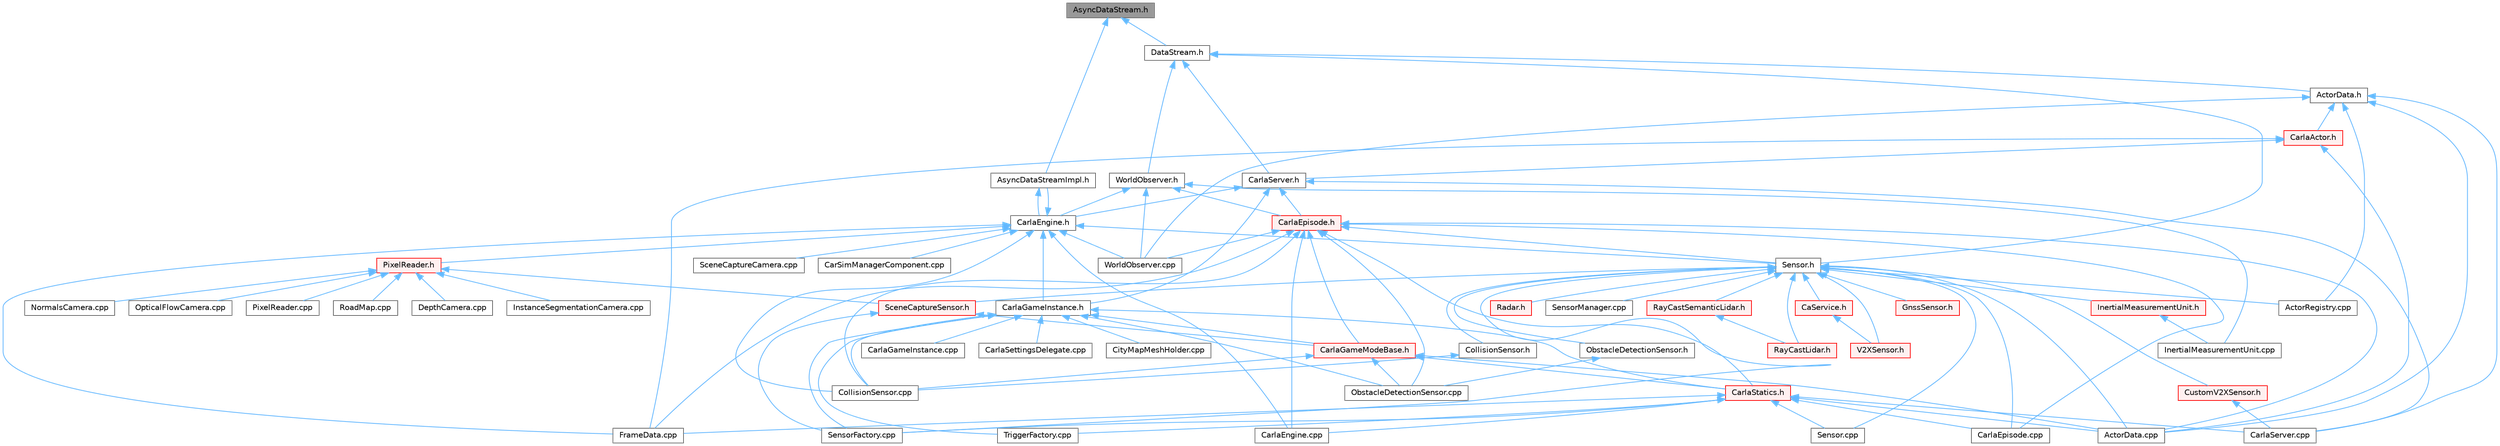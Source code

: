 digraph "AsyncDataStream.h"
{
 // INTERACTIVE_SVG=YES
 // LATEX_PDF_SIZE
  bgcolor="transparent";
  edge [fontname=Helvetica,fontsize=10,labelfontname=Helvetica,labelfontsize=10];
  node [fontname=Helvetica,fontsize=10,shape=box,height=0.2,width=0.4];
  Node1 [id="Node000001",label="AsyncDataStream.h",height=0.2,width=0.4,color="gray40", fillcolor="grey60", style="filled", fontcolor="black",tooltip=" "];
  Node1 -> Node2 [id="edge1_Node000001_Node000002",dir="back",color="steelblue1",style="solid",tooltip=" "];
  Node2 [id="Node000002",label="AsyncDataStreamImpl.h",height=0.2,width=0.4,color="grey40", fillcolor="white", style="filled",URL="$d0/d17/AsyncDataStreamImpl_8h.html",tooltip=" "];
  Node2 -> Node3 [id="edge2_Node000002_Node000003",dir="back",color="steelblue1",style="solid",tooltip=" "];
  Node3 [id="Node000003",label="CarlaEngine.h",height=0.2,width=0.4,color="grey40", fillcolor="white", style="filled",URL="$d0/d11/CarlaEngine_8h.html",tooltip=" "];
  Node3 -> Node2 [id="edge3_Node000003_Node000002",dir="back",color="steelblue1",style="solid",tooltip=" "];
  Node3 -> Node4 [id="edge4_Node000003_Node000004",dir="back",color="steelblue1",style="solid",tooltip=" "];
  Node4 [id="Node000004",label="CarSimManagerComponent.cpp",height=0.2,width=0.4,color="grey40", fillcolor="white", style="filled",URL="$d2/d56/CarSimManagerComponent_8cpp.html",tooltip=" "];
  Node3 -> Node5 [id="edge5_Node000003_Node000005",dir="back",color="steelblue1",style="solid",tooltip=" "];
  Node5 [id="Node000005",label="CarlaEngine.cpp",height=0.2,width=0.4,color="grey40", fillcolor="white", style="filled",URL="$d6/da1/CarlaEngine_8cpp.html",tooltip=" "];
  Node3 -> Node6 [id="edge6_Node000003_Node000006",dir="back",color="steelblue1",style="solid",tooltip=" "];
  Node6 [id="Node000006",label="CarlaGameInstance.h",height=0.2,width=0.4,color="grey40", fillcolor="white", style="filled",URL="$d2/dba/CarlaGameInstance_8h.html",tooltip=" "];
  Node6 -> Node7 [id="edge7_Node000006_Node000007",dir="back",color="steelblue1",style="solid",tooltip=" "];
  Node7 [id="Node000007",label="CarlaGameInstance.cpp",height=0.2,width=0.4,color="grey40", fillcolor="white", style="filled",URL="$d0/d19/CarlaGameInstance_8cpp.html",tooltip=" "];
  Node6 -> Node8 [id="edge8_Node000006_Node000008",dir="back",color="steelblue1",style="solid",tooltip=" "];
  Node8 [id="Node000008",label="CarlaGameModeBase.h",height=0.2,width=0.4,color="red", fillcolor="#FFF0F0", style="filled",URL="$d3/d49/CarlaGameModeBase_8h.html",tooltip=" "];
  Node8 -> Node9 [id="edge9_Node000008_Node000009",dir="back",color="steelblue1",style="solid",tooltip=" "];
  Node9 [id="Node000009",label="ActorData.cpp",height=0.2,width=0.4,color="grey40", fillcolor="white", style="filled",URL="$da/d7f/ActorData_8cpp.html",tooltip=" "];
  Node8 -> Node11 [id="edge10_Node000008_Node000011",dir="back",color="steelblue1",style="solid",tooltip=" "];
  Node11 [id="Node000011",label="CarlaStatics.h",height=0.2,width=0.4,color="red", fillcolor="#FFF0F0", style="filled",URL="$d9/dc8/CarlaStatics_8h.html",tooltip=" "];
  Node11 -> Node9 [id="edge11_Node000011_Node000009",dir="back",color="steelblue1",style="solid",tooltip=" "];
  Node11 -> Node5 [id="edge12_Node000011_Node000005",dir="back",color="steelblue1",style="solid",tooltip=" "];
  Node11 -> Node14 [id="edge13_Node000011_Node000014",dir="back",color="steelblue1",style="solid",tooltip=" "];
  Node14 [id="Node000014",label="CarlaEpisode.cpp",height=0.2,width=0.4,color="grey40", fillcolor="white", style="filled",URL="$d6/dd9/CarlaEpisode_8cpp.html",tooltip=" "];
  Node11 -> Node17 [id="edge14_Node000011_Node000017",dir="back",color="steelblue1",style="solid",tooltip=" "];
  Node17 [id="Node000017",label="CarlaServer.cpp",height=0.2,width=0.4,color="grey40", fillcolor="white", style="filled",URL="$db/d6c/CarlaServer_8cpp.html",tooltip=" "];
  Node11 -> Node22 [id="edge15_Node000011_Node000022",dir="back",color="steelblue1",style="solid",tooltip=" "];
  Node22 [id="Node000022",label="FrameData.cpp",height=0.2,width=0.4,color="grey40", fillcolor="white", style="filled",URL="$df/d8a/FrameData_8cpp.html",tooltip=" "];
  Node11 -> Node29 [id="edge16_Node000011_Node000029",dir="back",color="steelblue1",style="solid",tooltip=" "];
  Node29 [id="Node000029",label="Sensor.cpp",height=0.2,width=0.4,color="grey40", fillcolor="white", style="filled",URL="$d7/d16/Sensor_8cpp.html",tooltip=" "];
  Node11 -> Node30 [id="edge17_Node000011_Node000030",dir="back",color="steelblue1",style="solid",tooltip=" "];
  Node30 [id="Node000030",label="SensorFactory.cpp",height=0.2,width=0.4,color="grey40", fillcolor="white", style="filled",URL="$d0/dde/SensorFactory_8cpp.html",tooltip=" "];
  Node11 -> Node37 [id="edge18_Node000011_Node000037",dir="back",color="steelblue1",style="solid",tooltip=" "];
  Node37 [id="Node000037",label="TriggerFactory.cpp",height=0.2,width=0.4,color="grey40", fillcolor="white", style="filled",URL="$d3/da1/TriggerFactory_8cpp.html",tooltip=" "];
  Node8 -> Node40 [id="edge19_Node000008_Node000040",dir="back",color="steelblue1",style="solid",tooltip=" "];
  Node40 [id="Node000040",label="CollisionSensor.cpp",height=0.2,width=0.4,color="grey40", fillcolor="white", style="filled",URL="$da/df0/CollisionSensor_8cpp.html",tooltip=" "];
  Node8 -> Node41 [id="edge20_Node000008_Node000041",dir="back",color="steelblue1",style="solid",tooltip=" "];
  Node41 [id="Node000041",label="ObstacleDetectionSensor.cpp",height=0.2,width=0.4,color="grey40", fillcolor="white", style="filled",URL="$d2/d70/ObstacleDetectionSensor_8cpp.html",tooltip=" "];
  Node6 -> Node42 [id="edge21_Node000006_Node000042",dir="back",color="steelblue1",style="solid",tooltip=" "];
  Node42 [id="Node000042",label="CarlaSettingsDelegate.cpp",height=0.2,width=0.4,color="grey40", fillcolor="white", style="filled",URL="$d1/d4c/CarlaSettingsDelegate_8cpp.html",tooltip=" "];
  Node6 -> Node11 [id="edge22_Node000006_Node000011",dir="back",color="steelblue1",style="solid",tooltip=" "];
  Node6 -> Node43 [id="edge23_Node000006_Node000043",dir="back",color="steelblue1",style="solid",tooltip=" "];
  Node43 [id="Node000043",label="CityMapMeshHolder.cpp",height=0.2,width=0.4,color="grey40", fillcolor="white", style="filled",URL="$d6/ddf/CityMapMeshHolder_8cpp.html",tooltip=" "];
  Node6 -> Node40 [id="edge24_Node000006_Node000040",dir="back",color="steelblue1",style="solid",tooltip=" "];
  Node6 -> Node41 [id="edge25_Node000006_Node000041",dir="back",color="steelblue1",style="solid",tooltip=" "];
  Node6 -> Node30 [id="edge26_Node000006_Node000030",dir="back",color="steelblue1",style="solid",tooltip=" "];
  Node6 -> Node37 [id="edge27_Node000006_Node000037",dir="back",color="steelblue1",style="solid",tooltip=" "];
  Node3 -> Node40 [id="edge28_Node000003_Node000040",dir="back",color="steelblue1",style="solid",tooltip=" "];
  Node3 -> Node22 [id="edge29_Node000003_Node000022",dir="back",color="steelblue1",style="solid",tooltip=" "];
  Node3 -> Node44 [id="edge30_Node000003_Node000044",dir="back",color="steelblue1",style="solid",tooltip=" "];
  Node44 [id="Node000044",label="PixelReader.h",height=0.2,width=0.4,color="red", fillcolor="#FFF0F0", style="filled",URL="$df/d2e/PixelReader_8h.html",tooltip=" "];
  Node44 -> Node45 [id="edge31_Node000044_Node000045",dir="back",color="steelblue1",style="solid",tooltip=" "];
  Node45 [id="Node000045",label="DepthCamera.cpp",height=0.2,width=0.4,color="grey40", fillcolor="white", style="filled",URL="$d7/d0e/DepthCamera_8cpp.html",tooltip=" "];
  Node44 -> Node46 [id="edge32_Node000044_Node000046",dir="back",color="steelblue1",style="solid",tooltip=" "];
  Node46 [id="Node000046",label="InstanceSegmentationCamera.cpp",height=0.2,width=0.4,color="grey40", fillcolor="white", style="filled",URL="$d6/dcd/InstanceSegmentationCamera_8cpp.html",tooltip=" "];
  Node44 -> Node47 [id="edge33_Node000044_Node000047",dir="back",color="steelblue1",style="solid",tooltip=" "];
  Node47 [id="Node000047",label="NormalsCamera.cpp",height=0.2,width=0.4,color="grey40", fillcolor="white", style="filled",URL="$d6/d81/NormalsCamera_8cpp.html",tooltip=" "];
  Node44 -> Node48 [id="edge34_Node000044_Node000048",dir="back",color="steelblue1",style="solid",tooltip=" "];
  Node48 [id="Node000048",label="OpticalFlowCamera.cpp",height=0.2,width=0.4,color="grey40", fillcolor="white", style="filled",URL="$d0/d58/OpticalFlowCamera_8cpp.html",tooltip=" "];
  Node44 -> Node49 [id="edge35_Node000044_Node000049",dir="back",color="steelblue1",style="solid",tooltip=" "];
  Node49 [id="Node000049",label="PixelReader.cpp",height=0.2,width=0.4,color="grey40", fillcolor="white", style="filled",URL="$dc/db0/PixelReader_8cpp.html",tooltip=" "];
  Node44 -> Node50 [id="edge36_Node000044_Node000050",dir="back",color="steelblue1",style="solid",tooltip=" "];
  Node50 [id="Node000050",label="RoadMap.cpp",height=0.2,width=0.4,color="grey40", fillcolor="white", style="filled",URL="$d2/de5/RoadMap_8cpp.html",tooltip=" "];
  Node44 -> Node54 [id="edge37_Node000044_Node000054",dir="back",color="steelblue1",style="solid",tooltip=" "];
  Node54 [id="Node000054",label="SceneCaptureSensor.h",height=0.2,width=0.4,color="red", fillcolor="#FFF0F0", style="filled",URL="$d8/d95/SceneCaptureSensor_8h.html",tooltip=" "];
  Node54 -> Node8 [id="edge38_Node000054_Node000008",dir="back",color="steelblue1",style="solid",tooltip=" "];
  Node54 -> Node30 [id="edge39_Node000054_Node000030",dir="back",color="steelblue1",style="solid",tooltip=" "];
  Node3 -> Node52 [id="edge40_Node000003_Node000052",dir="back",color="steelblue1",style="solid",tooltip=" "];
  Node52 [id="Node000052",label="SceneCaptureCamera.cpp",height=0.2,width=0.4,color="grey40", fillcolor="white", style="filled",URL="$d1/dec/SceneCaptureCamera_8cpp.html",tooltip=" "];
  Node3 -> Node70 [id="edge41_Node000003_Node000070",dir="back",color="steelblue1",style="solid",tooltip=" "];
  Node70 [id="Node000070",label="Sensor.h",height=0.2,width=0.4,color="grey40", fillcolor="white", style="filled",URL="$d7/d7d/Unreal_2CarlaUE4_2Plugins_2Carla_2Source_2Carla_2Sensor_2Sensor_8h.html",tooltip=" "];
  Node70 -> Node9 [id="edge42_Node000070_Node000009",dir="back",color="steelblue1",style="solid",tooltip=" "];
  Node70 -> Node71 [id="edge43_Node000070_Node000071",dir="back",color="steelblue1",style="solid",tooltip=" "];
  Node71 [id="Node000071",label="ActorRegistry.cpp",height=0.2,width=0.4,color="grey40", fillcolor="white", style="filled",URL="$d3/df3/ActorRegistry_8cpp.html",tooltip=" "];
  Node70 -> Node72 [id="edge44_Node000070_Node000072",dir="back",color="steelblue1",style="solid",tooltip=" "];
  Node72 [id="Node000072",label="CaService.h",height=0.2,width=0.4,color="red", fillcolor="#FFF0F0", style="filled",URL="$df/dd8/CaService_8h.html",tooltip=" "];
  Node72 -> Node75 [id="edge45_Node000072_Node000075",dir="back",color="steelblue1",style="solid",tooltip=" "];
  Node75 [id="Node000075",label="V2XSensor.h",height=0.2,width=0.4,color="red", fillcolor="#FFF0F0", style="filled",URL="$d1/d71/V2XSensor_8h.html",tooltip=" "];
  Node70 -> Node14 [id="edge46_Node000070_Node000014",dir="back",color="steelblue1",style="solid",tooltip=" "];
  Node70 -> Node89 [id="edge47_Node000070_Node000089",dir="back",color="steelblue1",style="solid",tooltip=" "];
  Node89 [id="Node000089",label="CollisionSensor.h",height=0.2,width=0.4,color="grey40", fillcolor="white", style="filled",URL="$d3/dd6/CollisionSensor_8h.html",tooltip=" "];
  Node89 -> Node40 [id="edge48_Node000089_Node000040",dir="back",color="steelblue1",style="solid",tooltip=" "];
  Node70 -> Node90 [id="edge49_Node000070_Node000090",dir="back",color="steelblue1",style="solid",tooltip=" "];
  Node90 [id="Node000090",label="CustomV2XSensor.h",height=0.2,width=0.4,color="red", fillcolor="#FFF0F0", style="filled",URL="$df/d4b/CustomV2XSensor_8h.html",tooltip=" "];
  Node90 -> Node17 [id="edge50_Node000090_Node000017",dir="back",color="steelblue1",style="solid",tooltip=" "];
  Node70 -> Node91 [id="edge51_Node000070_Node000091",dir="back",color="steelblue1",style="solid",tooltip=" "];
  Node91 [id="Node000091",label="GnssSensor.h",height=0.2,width=0.4,color="red", fillcolor="#FFF0F0", style="filled",URL="$d9/d73/GnssSensor_8h.html",tooltip=" "];
  Node70 -> Node92 [id="edge52_Node000070_Node000092",dir="back",color="steelblue1",style="solid",tooltip=" "];
  Node92 [id="Node000092",label="InertialMeasurementUnit.h",height=0.2,width=0.4,color="red", fillcolor="#FFF0F0", style="filled",URL="$d7/dfa/InertialMeasurementUnit_8h.html",tooltip=" "];
  Node92 -> Node81 [id="edge53_Node000092_Node000081",dir="back",color="steelblue1",style="solid",tooltip=" "];
  Node81 [id="Node000081",label="InertialMeasurementUnit.cpp",height=0.2,width=0.4,color="grey40", fillcolor="white", style="filled",URL="$d7/d78/InertialMeasurementUnit_8cpp.html",tooltip=" "];
  Node70 -> Node93 [id="edge54_Node000070_Node000093",dir="back",color="steelblue1",style="solid",tooltip=" "];
  Node93 [id="Node000093",label="ObstacleDetectionSensor.h",height=0.2,width=0.4,color="grey40", fillcolor="white", style="filled",URL="$d7/d55/ObstacleDetectionSensor_8h.html",tooltip=" "];
  Node93 -> Node41 [id="edge55_Node000093_Node000041",dir="back",color="steelblue1",style="solid",tooltip=" "];
  Node70 -> Node94 [id="edge56_Node000070_Node000094",dir="back",color="steelblue1",style="solid",tooltip=" "];
  Node94 [id="Node000094",label="Radar.h",height=0.2,width=0.4,color="red", fillcolor="#FFF0F0", style="filled",URL="$d6/de9/Radar_8h.html",tooltip=" "];
  Node70 -> Node84 [id="edge57_Node000070_Node000084",dir="back",color="steelblue1",style="solid",tooltip=" "];
  Node84 [id="Node000084",label="RayCastLidar.h",height=0.2,width=0.4,color="red", fillcolor="#FFF0F0", style="filled",URL="$d1/d53/RayCastLidar_8h.html",tooltip=" "];
  Node70 -> Node86 [id="edge58_Node000070_Node000086",dir="back",color="steelblue1",style="solid",tooltip=" "];
  Node86 [id="Node000086",label="RayCastSemanticLidar.h",height=0.2,width=0.4,color="red", fillcolor="#FFF0F0", style="filled",URL="$de/dc6/RayCastSemanticLidar_8h.html",tooltip=" "];
  Node86 -> Node84 [id="edge59_Node000086_Node000084",dir="back",color="steelblue1",style="solid",tooltip=" "];
  Node70 -> Node54 [id="edge60_Node000070_Node000054",dir="back",color="steelblue1",style="solid",tooltip=" "];
  Node70 -> Node29 [id="edge61_Node000070_Node000029",dir="back",color="steelblue1",style="solid",tooltip=" "];
  Node70 -> Node30 [id="edge62_Node000070_Node000030",dir="back",color="steelblue1",style="solid",tooltip=" "];
  Node70 -> Node95 [id="edge63_Node000070_Node000095",dir="back",color="steelblue1",style="solid",tooltip=" "];
  Node95 [id="Node000095",label="SensorManager.cpp",height=0.2,width=0.4,color="grey40", fillcolor="white", style="filled",URL="$d2/d0d/SensorManager_8cpp.html",tooltip=" "];
  Node70 -> Node75 [id="edge64_Node000070_Node000075",dir="back",color="steelblue1",style="solid",tooltip=" "];
  Node3 -> Node96 [id="edge65_Node000003_Node000096",dir="back",color="steelblue1",style="solid",tooltip=" "];
  Node96 [id="Node000096",label="WorldObserver.cpp",height=0.2,width=0.4,color="grey40", fillcolor="white", style="filled",URL="$d9/de7/WorldObserver_8cpp.html",tooltip=" "];
  Node1 -> Node97 [id="edge66_Node000001_Node000097",dir="back",color="steelblue1",style="solid",tooltip=" "];
  Node97 [id="Node000097",label="DataStream.h",height=0.2,width=0.4,color="grey40", fillcolor="white", style="filled",URL="$da/dd9/DataStream_8h.html",tooltip=" "];
  Node97 -> Node98 [id="edge67_Node000097_Node000098",dir="back",color="steelblue1",style="solid",tooltip=" "];
  Node98 [id="Node000098",label="ActorData.h",height=0.2,width=0.4,color="grey40", fillcolor="white", style="filled",URL="$de/d7d/ActorData_8h.html",tooltip=" "];
  Node98 -> Node9 [id="edge68_Node000098_Node000009",dir="back",color="steelblue1",style="solid",tooltip=" "];
  Node98 -> Node71 [id="edge69_Node000098_Node000071",dir="back",color="steelblue1",style="solid",tooltip=" "];
  Node98 -> Node99 [id="edge70_Node000098_Node000099",dir="back",color="steelblue1",style="solid",tooltip=" "];
  Node99 [id="Node000099",label="CarlaActor.h",height=0.2,width=0.4,color="red", fillcolor="#FFF0F0", style="filled",URL="$de/d36/CarlaActor_8h.html",tooltip=" "];
  Node99 -> Node9 [id="edge71_Node000099_Node000009",dir="back",color="steelblue1",style="solid",tooltip=" "];
  Node99 -> Node108 [id="edge72_Node000099_Node000108",dir="back",color="steelblue1",style="solid",tooltip=" "];
  Node108 [id="Node000108",label="CarlaServer.h",height=0.2,width=0.4,color="grey40", fillcolor="white", style="filled",URL="$d0/d35/CarlaServer_8h.html",tooltip=" "];
  Node108 -> Node3 [id="edge73_Node000108_Node000003",dir="back",color="steelblue1",style="solid",tooltip=" "];
  Node108 -> Node102 [id="edge74_Node000108_Node000102",dir="back",color="steelblue1",style="solid",tooltip=" "];
  Node102 [id="Node000102",label="CarlaEpisode.h",height=0.2,width=0.4,color="red", fillcolor="#FFF0F0", style="filled",URL="$de/db8/CarlaEpisode_8h.html",tooltip=" "];
  Node102 -> Node9 [id="edge75_Node000102_Node000009",dir="back",color="steelblue1",style="solid",tooltip=" "];
  Node102 -> Node5 [id="edge76_Node000102_Node000005",dir="back",color="steelblue1",style="solid",tooltip=" "];
  Node102 -> Node14 [id="edge77_Node000102_Node000014",dir="back",color="steelblue1",style="solid",tooltip=" "];
  Node102 -> Node8 [id="edge78_Node000102_Node000008",dir="back",color="steelblue1",style="solid",tooltip=" "];
  Node102 -> Node11 [id="edge79_Node000102_Node000011",dir="back",color="steelblue1",style="solid",tooltip=" "];
  Node102 -> Node40 [id="edge80_Node000102_Node000040",dir="back",color="steelblue1",style="solid",tooltip=" "];
  Node102 -> Node22 [id="edge81_Node000102_Node000022",dir="back",color="steelblue1",style="solid",tooltip=" "];
  Node102 -> Node41 [id="edge82_Node000102_Node000041",dir="back",color="steelblue1",style="solid",tooltip=" "];
  Node102 -> Node70 [id="edge83_Node000102_Node000070",dir="back",color="steelblue1",style="solid",tooltip=" "];
  Node102 -> Node96 [id="edge84_Node000102_Node000096",dir="back",color="steelblue1",style="solid",tooltip=" "];
  Node108 -> Node6 [id="edge85_Node000108_Node000006",dir="back",color="steelblue1",style="solid",tooltip=" "];
  Node108 -> Node17 [id="edge86_Node000108_Node000017",dir="back",color="steelblue1",style="solid",tooltip=" "];
  Node99 -> Node22 [id="edge87_Node000099_Node000022",dir="back",color="steelblue1",style="solid",tooltip=" "];
  Node98 -> Node17 [id="edge88_Node000098_Node000017",dir="back",color="steelblue1",style="solid",tooltip=" "];
  Node98 -> Node96 [id="edge89_Node000098_Node000096",dir="back",color="steelblue1",style="solid",tooltip=" "];
  Node97 -> Node108 [id="edge90_Node000097_Node000108",dir="back",color="steelblue1",style="solid",tooltip=" "];
  Node97 -> Node70 [id="edge91_Node000097_Node000070",dir="back",color="steelblue1",style="solid",tooltip=" "];
  Node97 -> Node119 [id="edge92_Node000097_Node000119",dir="back",color="steelblue1",style="solid",tooltip=" "];
  Node119 [id="Node000119",label="WorldObserver.h",height=0.2,width=0.4,color="grey40", fillcolor="white", style="filled",URL="$d8/deb/WorldObserver_8h.html",tooltip=" "];
  Node119 -> Node3 [id="edge93_Node000119_Node000003",dir="back",color="steelblue1",style="solid",tooltip=" "];
  Node119 -> Node102 [id="edge94_Node000119_Node000102",dir="back",color="steelblue1",style="solid",tooltip=" "];
  Node119 -> Node81 [id="edge95_Node000119_Node000081",dir="back",color="steelblue1",style="solid",tooltip=" "];
  Node119 -> Node96 [id="edge96_Node000119_Node000096",dir="back",color="steelblue1",style="solid",tooltip=" "];
}
